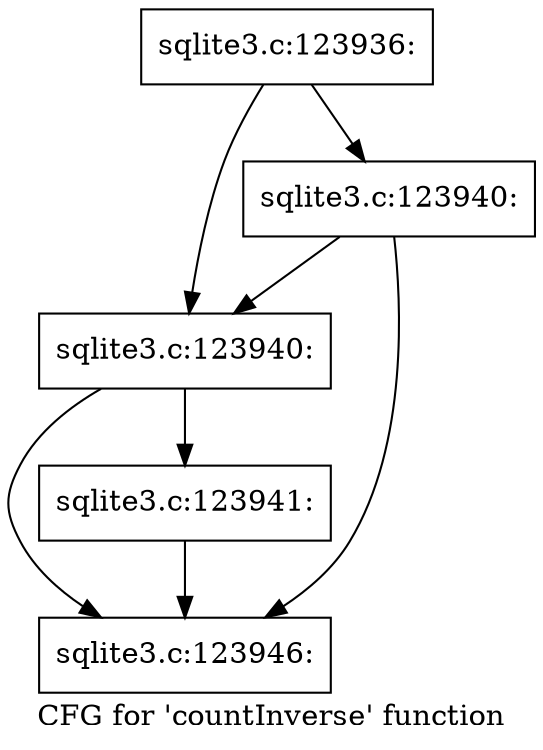 digraph "CFG for 'countInverse' function" {
	label="CFG for 'countInverse' function";

	Node0x55c0fa5e4cf0 [shape=record,label="{sqlite3.c:123936:}"];
	Node0x55c0fa5e4cf0 -> Node0x55c0fa5e6be0;
	Node0x55c0fa5e4cf0 -> Node0x55c0fa5e6c60;
	Node0x55c0fa5e6c60 [shape=record,label="{sqlite3.c:123940:}"];
	Node0x55c0fa5e6c60 -> Node0x55c0fa5e6be0;
	Node0x55c0fa5e6c60 -> Node0x55c0fa5e6b90;
	Node0x55c0fa5e6be0 [shape=record,label="{sqlite3.c:123940:}"];
	Node0x55c0fa5e6be0 -> Node0x55c0fa5e6b40;
	Node0x55c0fa5e6be0 -> Node0x55c0fa5e6b90;
	Node0x55c0fa5e6b40 [shape=record,label="{sqlite3.c:123941:}"];
	Node0x55c0fa5e6b40 -> Node0x55c0fa5e6b90;
	Node0x55c0fa5e6b90 [shape=record,label="{sqlite3.c:123946:}"];
}
